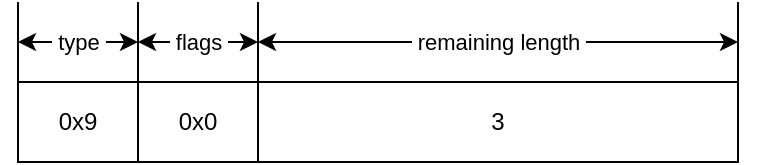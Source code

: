 <mxfile>
    <diagram id="HVevesie34Uf-xclhR6j" name="Page-1">
        <mxGraphModel dx="572" dy="914" grid="1" gridSize="10" guides="1" tooltips="1" connect="1" arrows="1" fold="1" page="1" pageScale="1" pageWidth="827" pageHeight="1169" math="0" shadow="0">
            <root>
                <mxCell id="0"/>
                <mxCell id="1" parent="0"/>
                <mxCell id="2" value="0x9" style="rounded=0;whiteSpace=wrap;html=1;fillColor=light-dark(#FFFFFF,#FFFFFF);" parent="1" vertex="1">
                    <mxGeometry x="40" y="120" width="60" height="40" as="geometry"/>
                </mxCell>
                <mxCell id="3" value="0x0" style="rounded=0;whiteSpace=wrap;html=1;fillColor=light-dark(#FFFFFF,#FFFFFF);" parent="1" vertex="1">
                    <mxGeometry x="100" y="120" width="60" height="40" as="geometry"/>
                </mxCell>
                <mxCell id="4" value="3" style="rounded=0;whiteSpace=wrap;html=1;fillColor=light-dark(#FFFFFF,#FFFFFF);" parent="1" vertex="1">
                    <mxGeometry x="160" y="120" width="240" height="40" as="geometry"/>
                </mxCell>
                <mxCell id="6" value="" style="endArrow=none;html=1;exitX=0;exitY=0;exitDx=0;exitDy=0;" parent="1" edge="1">
                    <mxGeometry width="50" height="50" relative="1" as="geometry">
                        <mxPoint x="40" y="120" as="sourcePoint"/>
                        <mxPoint x="40" y="80" as="targetPoint"/>
                    </mxGeometry>
                </mxCell>
                <mxCell id="7" value="" style="endArrow=none;html=1;exitX=0;exitY=0;exitDx=0;exitDy=0;" parent="1" edge="1">
                    <mxGeometry width="50" height="50" relative="1" as="geometry">
                        <mxPoint x="160.0" y="120" as="sourcePoint"/>
                        <mxPoint x="160" y="80" as="targetPoint"/>
                    </mxGeometry>
                </mxCell>
                <mxCell id="9" value="" style="endArrow=none;html=1;exitX=0;exitY=0;exitDx=0;exitDy=0;" parent="1" edge="1">
                    <mxGeometry width="50" height="50" relative="1" as="geometry">
                        <mxPoint x="400" y="120" as="sourcePoint"/>
                        <mxPoint x="400" y="80" as="targetPoint"/>
                    </mxGeometry>
                </mxCell>
                <mxCell id="10" value="" style="endArrow=none;html=1;exitX=1;exitY=0;exitDx=0;exitDy=0;" parent="1" source="2" edge="1">
                    <mxGeometry width="50" height="50" relative="1" as="geometry">
                        <mxPoint x="210" y="130" as="sourcePoint"/>
                        <mxPoint x="100" y="80" as="targetPoint"/>
                    </mxGeometry>
                </mxCell>
                <mxCell id="22" value="&amp;nbsp;type&amp;nbsp;" style="endArrow=classic;startArrow=classic;html=1;" parent="1" edge="1">
                    <mxGeometry width="50" height="50" relative="1" as="geometry">
                        <mxPoint x="40" y="100" as="sourcePoint"/>
                        <mxPoint x="100" y="100" as="targetPoint"/>
                    </mxGeometry>
                </mxCell>
                <mxCell id="23" value="&amp;nbsp;flags&amp;nbsp;" style="endArrow=classic;startArrow=classic;html=1;" parent="1" edge="1">
                    <mxGeometry width="50" height="50" relative="1" as="geometry">
                        <mxPoint x="100" y="100" as="sourcePoint"/>
                        <mxPoint x="160" y="100" as="targetPoint"/>
                    </mxGeometry>
                </mxCell>
                <mxCell id="31" value="&amp;nbsp;remaining length&amp;nbsp;" style="endArrow=classic;startArrow=classic;html=1;" parent="1" edge="1">
                    <mxGeometry width="50" height="50" relative="1" as="geometry">
                        <mxPoint x="160" y="100" as="sourcePoint"/>
                        <mxPoint x="400" y="100" as="targetPoint"/>
                    </mxGeometry>
                </mxCell>
            </root>
        </mxGraphModel>
    </diagram>
    <diagram id="OD1EkOd6FEcSH9uqmN7k" name="Page-2">
        <mxGraphModel dx="572" dy="914" grid="1" gridSize="10" guides="1" tooltips="1" connect="1" arrows="1" fold="1" page="1" pageScale="1" pageWidth="827" pageHeight="1169" math="0" shadow="0">
            <root>
                <mxCell id="0"/>
                <mxCell id="1" parent="0"/>
                <mxCell id="0QMf27TXujVTvb6Xqjve-1" value="0x02" style="rounded=0;whiteSpace=wrap;html=1;fillColor=light-dark(#FFFFFF,#FFFFFF);" parent="1" vertex="1">
                    <mxGeometry x="40" y="240" width="240" height="40" as="geometry"/>
                </mxCell>
                <mxCell id="0QMf27TXujVTvb6Xqjve-2" value="" style="endArrow=none;html=1;exitX=0;exitY=0;exitDx=0;exitDy=0;" parent="1" source="0QMf27TXujVTvb6Xqjve-1" edge="1">
                    <mxGeometry width="50" height="50" relative="1" as="geometry">
                        <mxPoint x="-40" y="240" as="sourcePoint"/>
                        <mxPoint x="40" y="200" as="targetPoint"/>
                    </mxGeometry>
                </mxCell>
                <mxCell id="0QMf27TXujVTvb6Xqjve-3" value="&amp;nbsp;packet id&amp;nbsp;" style="endArrow=classic;startArrow=classic;html=1;" parent="1" edge="1">
                    <mxGeometry width="50" height="50" relative="1" as="geometry">
                        <mxPoint x="40" y="220" as="sourcePoint"/>
                        <mxPoint x="280" y="220" as="targetPoint"/>
                    </mxGeometry>
                </mxCell>
                <mxCell id="0QMf27TXujVTvb6Xqjve-4" value="" style="endArrow=none;html=1;exitX=0;exitY=0;exitDx=0;exitDy=0;" parent="1" edge="1">
                    <mxGeometry width="50" height="50" relative="1" as="geometry">
                        <mxPoint x="280" y="240" as="sourcePoint"/>
                        <mxPoint x="280" y="200" as="targetPoint"/>
                    </mxGeometry>
                </mxCell>
            </root>
        </mxGraphModel>
    </diagram>
    <diagram id="pApc2abrrb6dIm9GaoZM" name="Page-3">
        <mxGraphModel dx="572" dy="914" grid="1" gridSize="10" guides="1" tooltips="1" connect="1" arrows="1" fold="1" page="1" pageScale="1" pageWidth="827" pageHeight="1169" math="0" shadow="0">
            <root>
                <mxCell id="0"/>
                <mxCell id="1" parent="0"/>
                <mxCell id="5FKb2xLTUYe7b18Ch1dw-1" value="0" style="rounded=0;whiteSpace=wrap;html=1;fillColor=light-dark(#FFFFFF,#FFFFFF);" parent="1" vertex="1">
                    <mxGeometry x="40" y="240" width="120" height="40" as="geometry"/>
                </mxCell>
                <mxCell id="5FKb2xLTUYe7b18Ch1dw-2" value="" style="endArrow=none;html=1;exitX=0;exitY=0;exitDx=0;exitDy=0;" parent="1" source="5FKb2xLTUYe7b18Ch1dw-1" edge="1">
                    <mxGeometry width="50" height="50" relative="1" as="geometry">
                        <mxPoint x="-40" y="240" as="sourcePoint"/>
                        <mxPoint x="40" y="200" as="targetPoint"/>
                    </mxGeometry>
                </mxCell>
                <mxCell id="5FKb2xLTUYe7b18Ch1dw-3" value="&amp;nbsp;Return Code&amp;nbsp;" style="endArrow=classic;startArrow=classic;html=1;" parent="1" edge="1">
                    <mxGeometry width="50" height="50" relative="1" as="geometry">
                        <mxPoint x="40" y="220" as="sourcePoint"/>
                        <mxPoint x="160" y="220" as="targetPoint"/>
                    </mxGeometry>
                </mxCell>
                <mxCell id="5FKb2xLTUYe7b18Ch1dw-4" value="" style="endArrow=none;html=1;exitX=0;exitY=0;exitDx=0;exitDy=0;" parent="1" edge="1">
                    <mxGeometry width="50" height="50" relative="1" as="geometry">
                        <mxPoint x="160" y="240" as="sourcePoint"/>
                        <mxPoint x="160" y="200" as="targetPoint"/>
                    </mxGeometry>
                </mxCell>
            </root>
        </mxGraphModel>
    </diagram>
</mxfile>